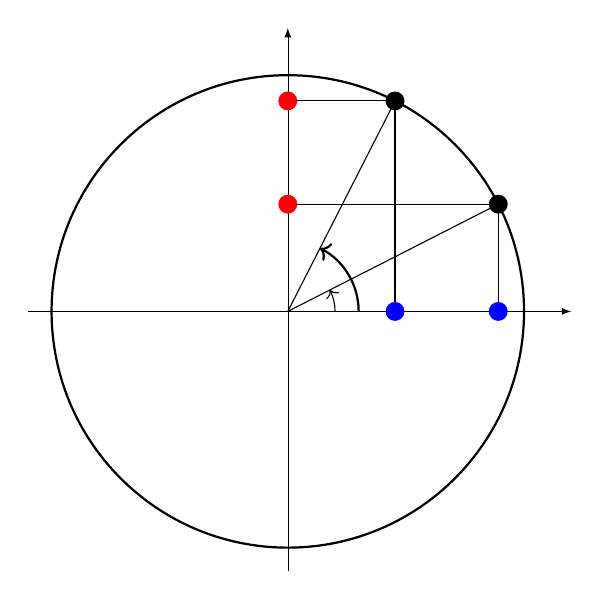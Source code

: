 \begin{tikzpicture}[scale=3]

	\draw[->,>=latex, black, very thin] (-1.1,0) -- (1.2,0);
	\draw[->,>=latex, black, very thin] (0,-1.1) -- (0,1.2);

        % draw the unit circle
        \draw[thick] (0cm,0cm) circle(1);

      \def\x{27};
       \coordinate (M) at ({\x}:1);
       \coordinate (Cos) at ({cos(\x)},0);
       \coordinate (Sin) at (0,{sin(\x)},0);
       \coordinate (Tan) at (1,{sin(\x)/cos(\x)});

       	\fill (M) circle (0.04);

        \draw (0,0)--(M);

       \draw (M)--(Cos);
       \draw (M)--(Sin);

	\fill[blue] (Cos) circle (0.04); % node[below, blue] {$\cos x$};
	\fill[red] (Sin) circle (0.04); % node[left, red] {$\sin x$};


     \draw[->] (0.2,0) arc(0:{\x}:0.2) ;
  %    \node[right] at ({\x/2}:0.1) {$x$};


% Pi - x

      \def\xx{90-\x};
       \coordinate (MM) at ({\xx}:1);
       \coordinate (CCos) at ({cos(\xx)},0);
       \coordinate (SSin) at (0,{sin(\xx)},0);


       	\fill (MM) circle (0.04);

        \draw (0,0)--(MM);

       \draw (MM)--(CCos);
       \draw (MM)--(SSin);

	\fill[blue] (CCos) circle (0.04); % node[below, blue] {$\cos (\frac\pi2-x)$};
	\fill[red] (SSin) circle (0.04); % node[left, red] {$\sin (\frac\pi2-x)$};


     \draw[thick, ->] (0.3,0) arc(0:{\xx}:0.3) ;
%      \node[right] at ({\xx-10}:0.32) {$\frac{\pi}{2}-x$};


\end{tikzpicture}
